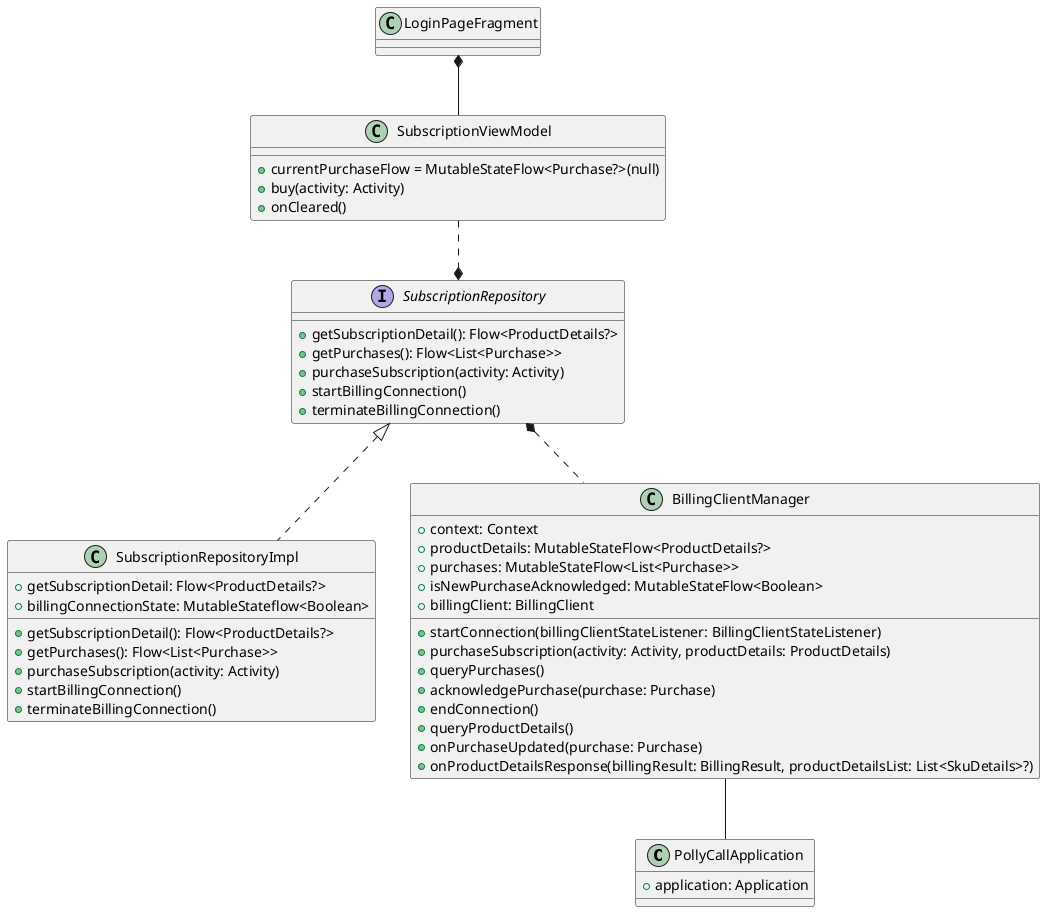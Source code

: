@startuml
'https://plantuml.com/class-diagram

class PollyCallApplication{
+ application: Application
}

interface SubscriptionRepository {
    + getSubscriptionDetail(): Flow<ProductDetails?>
    + getPurchases(): Flow<List<Purchase>>
    + purchaseSubscription(activity: Activity)
    + startBillingConnection()
    + terminateBillingConnection()
 }

class SubscriptionRepositoryImpl {
+ getSubscriptionDetail: Flow<ProductDetails?>
+ billingConnectionState: MutableStateflow<Boolean>

+ getSubscriptionDetail(): Flow<ProductDetails?>
+ getPurchases(): Flow<List<Purchase>>
+ purchaseSubscription(activity: Activity)
+ startBillingConnection()
+ terminateBillingConnection()
}


class BillingClientManager{

+ context: Context
+ productDetails: MutableStateFlow<ProductDetails?>
+ purchases: MutableStateFlow<List<Purchase>>
+ isNewPurchaseAcknowledged: MutableStateFlow<Boolean>
+ billingClient: BillingClient

+ startConnection(billingClientStateListener: BillingClientStateListener)
+ purchaseSubscription(activity: Activity, productDetails: ProductDetails)
+ queryPurchases()
+ acknowledgePurchase(purchase: Purchase)
+ endConnection()
+ queryProductDetails()
+ onPurchaseUpdated(purchase: Purchase)
+ onProductDetailsResponse(billingResult: BillingResult, productDetailsList: List<SkuDetails>?)
}


class SubscriptionViewModel{
+ currentPurchaseFlow = MutableStateFlow<Purchase?>(null)
+ buy(activity: Activity)
+ onCleared()
}



BillingClientManager  -- PollyCallApplication
SubscriptionRepository *.. BillingClientManager
SubscriptionRepository <|.. SubscriptionRepositoryImpl
SubscriptionViewModel ..* SubscriptionRepository
LoginPageFragment *-- SubscriptionViewModel

@enduml